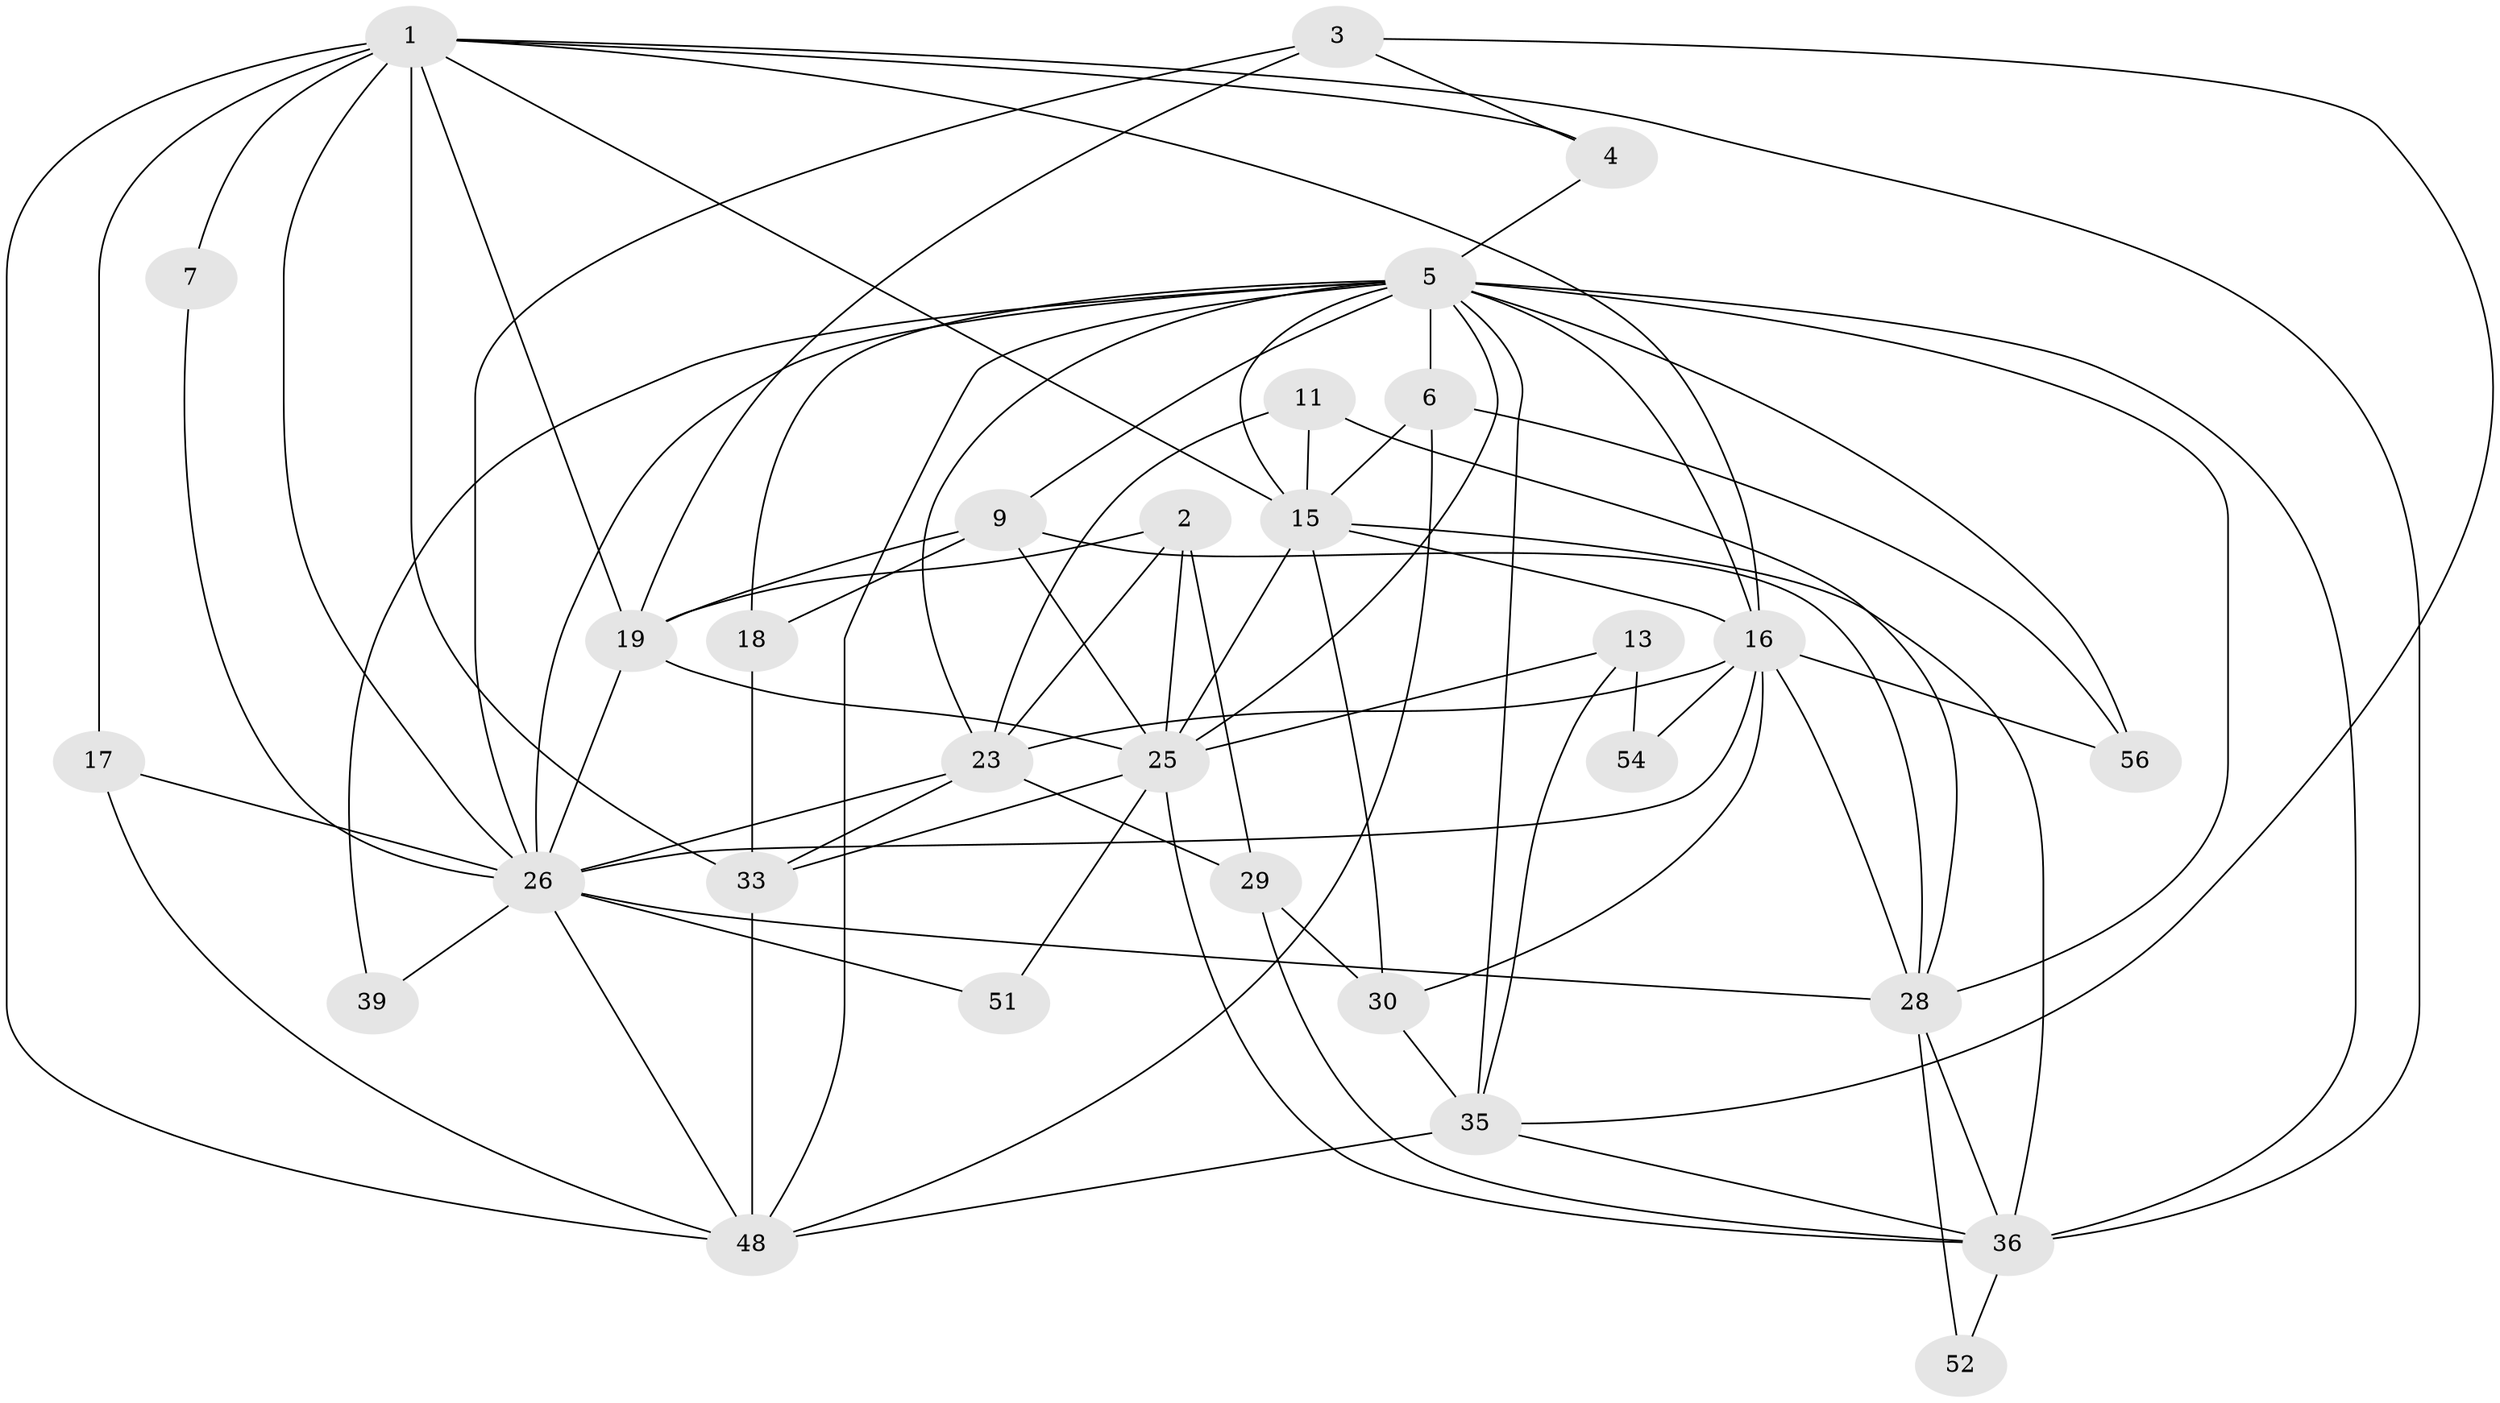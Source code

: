 // original degree distribution, {7: 0.08196721311475409, 4: 0.3442622950819672, 3: 0.3114754098360656, 2: 0.11475409836065574, 5: 0.06557377049180328, 6: 0.04918032786885246, 8: 0.03278688524590164}
// Generated by graph-tools (version 1.1) at 2025/14/03/09/25 04:14:55]
// undirected, 30 vertices, 81 edges
graph export_dot {
graph [start="1"]
  node [color=gray90,style=filled];
  1 [super="+45+8"];
  2;
  3;
  4;
  5 [super="+12+10"];
  6 [super="+20"];
  7;
  9 [super="+21"];
  11;
  13;
  15 [super="+46+43+61"];
  16 [super="+58"];
  17;
  18;
  19 [super="+42"];
  23 [super="+27"];
  25 [super="+53"];
  26 [super="+31+34"];
  28 [super="+44+40"];
  29;
  30;
  33 [super="+37"];
  35 [super="+59"];
  36 [super="+60"];
  39;
  48 [super="+57"];
  51;
  52;
  54;
  56;
  1 -- 4;
  1 -- 16;
  1 -- 17;
  1 -- 26 [weight=2];
  1 -- 33 [weight=2];
  1 -- 36;
  1 -- 48;
  1 -- 19;
  1 -- 7;
  1 -- 15;
  2 -- 29;
  2 -- 19;
  2 -- 25;
  2 -- 23;
  3 -- 19;
  3 -- 4;
  3 -- 26;
  3 -- 35;
  4 -- 5;
  5 -- 6 [weight=2];
  5 -- 36;
  5 -- 35 [weight=2];
  5 -- 15;
  5 -- 23 [weight=2];
  5 -- 56;
  5 -- 25 [weight=2];
  5 -- 28;
  5 -- 39;
  5 -- 9;
  5 -- 16;
  5 -- 48;
  5 -- 18;
  5 -- 26 [weight=2];
  6 -- 48;
  6 -- 56;
  6 -- 15;
  7 -- 26;
  9 -- 18;
  9 -- 28;
  9 -- 25;
  9 -- 19;
  11 -- 15;
  11 -- 23;
  11 -- 28;
  13 -- 25;
  13 -- 54;
  13 -- 35;
  15 -- 25;
  15 -- 36 [weight=2];
  15 -- 30;
  15 -- 16;
  16 -- 28;
  16 -- 54;
  16 -- 23;
  16 -- 56;
  16 -- 26;
  16 -- 30;
  17 -- 48;
  17 -- 26;
  18 -- 33;
  19 -- 25;
  19 -- 26;
  23 -- 26;
  23 -- 29;
  23 -- 33;
  25 -- 33;
  25 -- 36;
  25 -- 51;
  26 -- 48;
  26 -- 51;
  26 -- 39;
  26 -- 28;
  28 -- 36;
  28 -- 52;
  29 -- 30;
  29 -- 36;
  30 -- 35;
  33 -- 48;
  35 -- 48;
  35 -- 36;
  36 -- 52;
}
